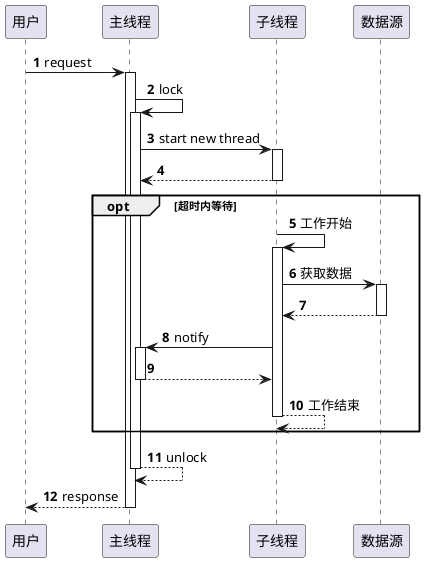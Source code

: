 @startuml
'https://plantuml.com/sequence-diagram

autonumber

用户 -> 主线程 ++: request

主线程 -> 主线程 ++: lock

主线程 -> 子线程 ++: start new thread
return

opt 超时内等待
    子线程 -> 子线程 ++: 工作开始

    子线程 -> 数据源 ++: 获取数据
    return

    子线程 -> 主线程 ++: notify
    return

    return 工作结束
end

return unlock

return response
@enduml